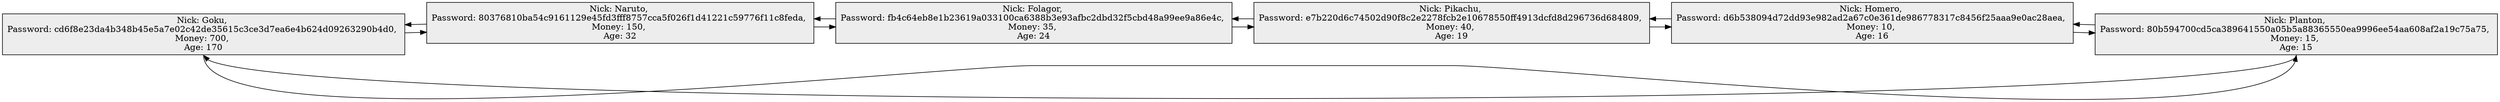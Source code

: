 digraph G {
rankdir=LR;
node [shape=box, color=black , style=filled, fillcolor=gray93];
Node0[label="Nick: Goku, \nPassword: cd6f8e23da4b348b45e5a7e02c42de35615c3ce3d7ea6e4b624d09263290b4d0, \nMoney: 700, \nAge: 170"];
Node1[label="Nick: Naruto, \nPassword: 80376810ba54c9161129e45fd3fff8757cca5f026f1d41221c59776f11c8feda, \nMoney: 150, \nAge: 32"];
Node2[label="Nick: Folagor, \nPassword: fb4c64eb8e1b23619a033100ca6388b3e93afbc2dbd32f5cbd48a99ee9a86e4c, \nMoney: 35, \nAge: 24"];
Node3[label="Nick: Pikachu, \nPassword: e7b220d6c74502d90f8c2e2278fcb2e10678550ff4913dcfd8d296736d684809, \nMoney: 40, \nAge: 19"];
Node4[label="Nick: Homero, \nPassword: d6b538094d72dd93e982ad2a67c0e361de986778317c8456f25aaa9e0ac28aea, \nMoney: 10, \nAge: 16"];
Node5[label="Nick: Planton, \nPassword: 80b594700cd5ca389641550a05b5a88365550ea9996ee54aa608af2a19c75a75, \nMoney: 15, \nAge: 15"];
Node0->Node1;
Node1->Node0;
Node1->Node2;
Node2->Node1;
Node2->Node3;
Node3->Node2;
Node3->Node4;
Node4->Node3;
Node4->Node5;
Node5->Node4;
Node5:s->Node0:s;
Node0:s->Node5:s;
}